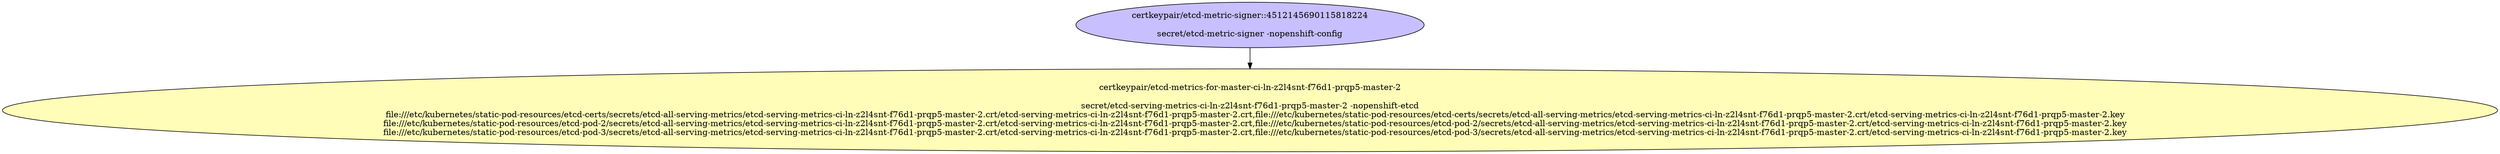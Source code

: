 digraph "Local Certificate" {
  // Node definitions.
  0 [
    label="certkeypair/etcd-metric-signer::4512145690115818224\n\nsecret/etcd-metric-signer -nopenshift-config\n"
    style=filled
    fillcolor="#c7bfff"
  ];
  2 [
    label="certkeypair/etcd-metrics-for-master-ci-ln-z2l4snt-f76d1-prqp5-master-2\n\nsecret/etcd-serving-metrics-ci-ln-z2l4snt-f76d1-prqp5-master-2 -nopenshift-etcd\n    file:///etc/kubernetes/static-pod-resources/etcd-certs/secrets/etcd-all-serving-metrics/etcd-serving-metrics-ci-ln-z2l4snt-f76d1-prqp5-master-2.crt/etcd-serving-metrics-ci-ln-z2l4snt-f76d1-prqp5-master-2.crt,file:///etc/kubernetes/static-pod-resources/etcd-certs/secrets/etcd-all-serving-metrics/etcd-serving-metrics-ci-ln-z2l4snt-f76d1-prqp5-master-2.crt/etcd-serving-metrics-ci-ln-z2l4snt-f76d1-prqp5-master-2.key\n    file:///etc/kubernetes/static-pod-resources/etcd-pod-2/secrets/etcd-all-serving-metrics/etcd-serving-metrics-ci-ln-z2l4snt-f76d1-prqp5-master-2.crt/etcd-serving-metrics-ci-ln-z2l4snt-f76d1-prqp5-master-2.crt,file:///etc/kubernetes/static-pod-resources/etcd-pod-2/secrets/etcd-all-serving-metrics/etcd-serving-metrics-ci-ln-z2l4snt-f76d1-prqp5-master-2.crt/etcd-serving-metrics-ci-ln-z2l4snt-f76d1-prqp5-master-2.key\n    file:///etc/kubernetes/static-pod-resources/etcd-pod-3/secrets/etcd-all-serving-metrics/etcd-serving-metrics-ci-ln-z2l4snt-f76d1-prqp5-master-2.crt/etcd-serving-metrics-ci-ln-z2l4snt-f76d1-prqp5-master-2.crt,file:///etc/kubernetes/static-pod-resources/etcd-pod-3/secrets/etcd-all-serving-metrics/etcd-serving-metrics-ci-ln-z2l4snt-f76d1-prqp5-master-2.crt/etcd-serving-metrics-ci-ln-z2l4snt-f76d1-prqp5-master-2.key\n"
    style=filled
    fillcolor="#fffdb8"
  ];

  // Edge definitions.
  0 -> 2;
}